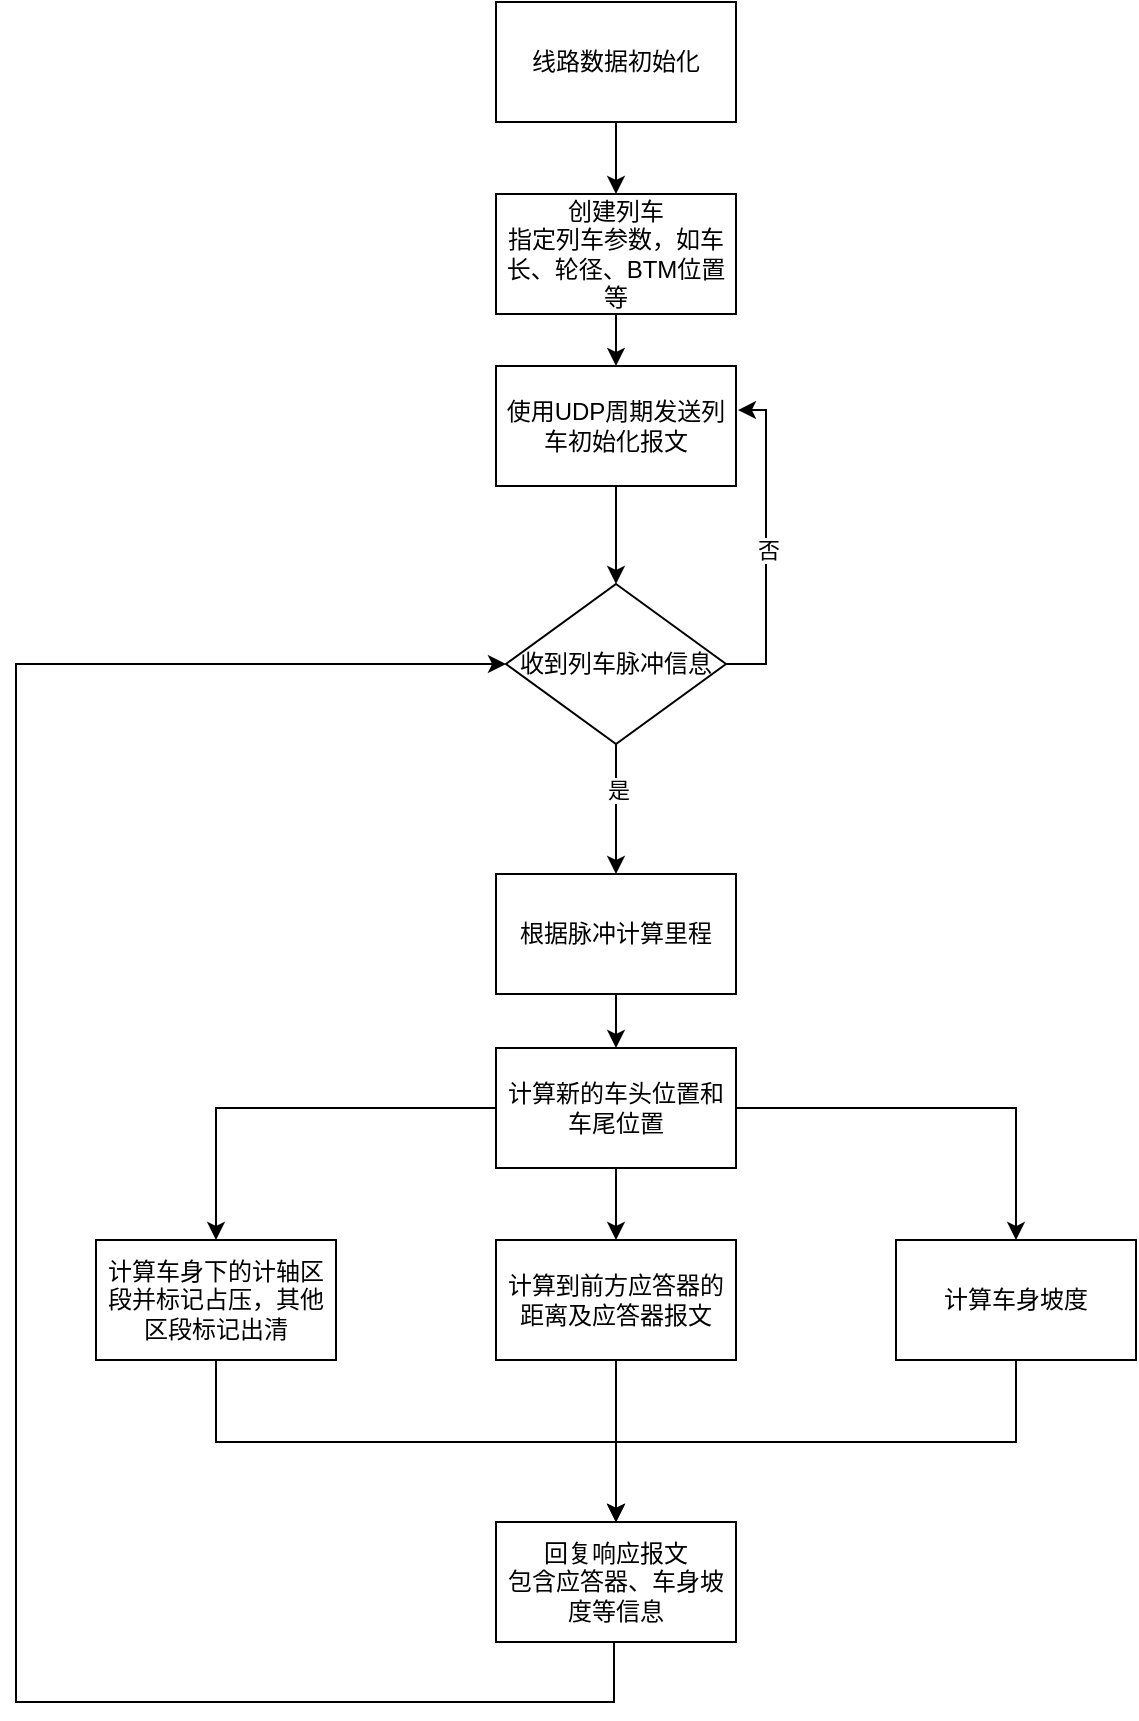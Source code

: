 <mxfile version="24.4.13" type="github">
  <diagram id="C5RBs43oDa-KdzZeNtuy" name="Page-1">
    <mxGraphModel dx="1666" dy="738" grid="1" gridSize="10" guides="1" tooltips="1" connect="1" arrows="1" fold="1" page="1" pageScale="1" pageWidth="827" pageHeight="1169" math="0" shadow="0">
      <root>
        <mxCell id="WIyWlLk6GJQsqaUBKTNV-0" />
        <mxCell id="WIyWlLk6GJQsqaUBKTNV-1" parent="WIyWlLk6GJQsqaUBKTNV-0" />
        <mxCell id="nk7zVUFKT3fN3DxJR3ND-2" value="" style="edgeStyle=orthogonalEdgeStyle;rounded=0;orthogonalLoop=1;jettySize=auto;html=1;" edge="1" parent="WIyWlLk6GJQsqaUBKTNV-1" source="nk7zVUFKT3fN3DxJR3ND-0" target="nk7zVUFKT3fN3DxJR3ND-1">
          <mxGeometry relative="1" as="geometry" />
        </mxCell>
        <mxCell id="nk7zVUFKT3fN3DxJR3ND-0" value="线路数据初始化" style="rounded=0;whiteSpace=wrap;html=1;" vertex="1" parent="WIyWlLk6GJQsqaUBKTNV-1">
          <mxGeometry x="360" y="80" width="120" height="60" as="geometry" />
        </mxCell>
        <mxCell id="nk7zVUFKT3fN3DxJR3ND-4" value="" style="edgeStyle=orthogonalEdgeStyle;rounded=0;orthogonalLoop=1;jettySize=auto;html=1;" edge="1" parent="WIyWlLk6GJQsqaUBKTNV-1" source="nk7zVUFKT3fN3DxJR3ND-1" target="nk7zVUFKT3fN3DxJR3ND-3">
          <mxGeometry relative="1" as="geometry" />
        </mxCell>
        <mxCell id="nk7zVUFKT3fN3DxJR3ND-1" value="创建列车&lt;div&gt;指定列车参数，如车长、轮径、BTM位置等&lt;/div&gt;" style="rounded=0;whiteSpace=wrap;html=1;" vertex="1" parent="WIyWlLk6GJQsqaUBKTNV-1">
          <mxGeometry x="360" y="176" width="120" height="60" as="geometry" />
        </mxCell>
        <mxCell id="nk7zVUFKT3fN3DxJR3ND-6" value="" style="edgeStyle=orthogonalEdgeStyle;rounded=0;orthogonalLoop=1;jettySize=auto;html=1;" edge="1" parent="WIyWlLk6GJQsqaUBKTNV-1" source="nk7zVUFKT3fN3DxJR3ND-3" target="nk7zVUFKT3fN3DxJR3ND-5">
          <mxGeometry relative="1" as="geometry" />
        </mxCell>
        <mxCell id="nk7zVUFKT3fN3DxJR3ND-3" value="使用UDP周期发送列车初始化报文" style="whiteSpace=wrap;html=1;rounded=0;" vertex="1" parent="WIyWlLk6GJQsqaUBKTNV-1">
          <mxGeometry x="360" y="262" width="120" height="60" as="geometry" />
        </mxCell>
        <mxCell id="nk7zVUFKT3fN3DxJR3ND-8" value="" style="edgeStyle=orthogonalEdgeStyle;rounded=0;orthogonalLoop=1;jettySize=auto;html=1;" edge="1" parent="WIyWlLk6GJQsqaUBKTNV-1" source="nk7zVUFKT3fN3DxJR3ND-5" target="nk7zVUFKT3fN3DxJR3ND-7">
          <mxGeometry relative="1" as="geometry" />
        </mxCell>
        <mxCell id="nk7zVUFKT3fN3DxJR3ND-11" value="是" style="edgeLabel;html=1;align=center;verticalAlign=middle;resizable=0;points=[];" vertex="1" connectable="0" parent="nk7zVUFKT3fN3DxJR3ND-8">
          <mxGeometry x="-0.289" y="1" relative="1" as="geometry">
            <mxPoint as="offset" />
          </mxGeometry>
        </mxCell>
        <mxCell id="nk7zVUFKT3fN3DxJR3ND-5" value="收到列车脉冲信息" style="rhombus;whiteSpace=wrap;html=1;rounded=0;" vertex="1" parent="WIyWlLk6GJQsqaUBKTNV-1">
          <mxGeometry x="365" y="371" width="110" height="80" as="geometry" />
        </mxCell>
        <mxCell id="nk7zVUFKT3fN3DxJR3ND-13" value="" style="edgeStyle=orthogonalEdgeStyle;rounded=0;orthogonalLoop=1;jettySize=auto;html=1;" edge="1" parent="WIyWlLk6GJQsqaUBKTNV-1" source="nk7zVUFKT3fN3DxJR3ND-7" target="nk7zVUFKT3fN3DxJR3ND-12">
          <mxGeometry relative="1" as="geometry" />
        </mxCell>
        <mxCell id="nk7zVUFKT3fN3DxJR3ND-7" value="根据脉冲计算里程" style="whiteSpace=wrap;html=1;rounded=0;" vertex="1" parent="WIyWlLk6GJQsqaUBKTNV-1">
          <mxGeometry x="360" y="516" width="120" height="60" as="geometry" />
        </mxCell>
        <mxCell id="nk7zVUFKT3fN3DxJR3ND-15" value="" style="edgeStyle=orthogonalEdgeStyle;rounded=0;orthogonalLoop=1;jettySize=auto;html=1;" edge="1" parent="WIyWlLk6GJQsqaUBKTNV-1" source="nk7zVUFKT3fN3DxJR3ND-12" target="nk7zVUFKT3fN3DxJR3ND-14">
          <mxGeometry relative="1" as="geometry" />
        </mxCell>
        <mxCell id="nk7zVUFKT3fN3DxJR3ND-25" style="edgeStyle=orthogonalEdgeStyle;rounded=0;orthogonalLoop=1;jettySize=auto;html=1;" edge="1" parent="WIyWlLk6GJQsqaUBKTNV-1" source="nk7zVUFKT3fN3DxJR3ND-12" target="nk7zVUFKT3fN3DxJR3ND-16">
          <mxGeometry relative="1" as="geometry" />
        </mxCell>
        <mxCell id="nk7zVUFKT3fN3DxJR3ND-26" style="edgeStyle=orthogonalEdgeStyle;rounded=0;orthogonalLoop=1;jettySize=auto;html=1;entryX=0.5;entryY=0;entryDx=0;entryDy=0;" edge="1" parent="WIyWlLk6GJQsqaUBKTNV-1" source="nk7zVUFKT3fN3DxJR3ND-12" target="nk7zVUFKT3fN3DxJR3ND-18">
          <mxGeometry relative="1" as="geometry" />
        </mxCell>
        <mxCell id="nk7zVUFKT3fN3DxJR3ND-12" value="计算新的车头位置和车尾位置" style="whiteSpace=wrap;html=1;rounded=0;" vertex="1" parent="WIyWlLk6GJQsqaUBKTNV-1">
          <mxGeometry x="360" y="603" width="120" height="60" as="geometry" />
        </mxCell>
        <mxCell id="nk7zVUFKT3fN3DxJR3ND-27" style="edgeStyle=orthogonalEdgeStyle;rounded=0;orthogonalLoop=1;jettySize=auto;html=1;entryX=0.5;entryY=0;entryDx=0;entryDy=0;" edge="1" parent="WIyWlLk6GJQsqaUBKTNV-1" source="nk7zVUFKT3fN3DxJR3ND-14" target="nk7zVUFKT3fN3DxJR3ND-20">
          <mxGeometry relative="1" as="geometry">
            <Array as="points">
              <mxPoint x="220" y="800" />
              <mxPoint x="420" y="800" />
            </Array>
          </mxGeometry>
        </mxCell>
        <mxCell id="nk7zVUFKT3fN3DxJR3ND-14" value="计算车身下的计轴区段并标记占压，其他区段标记出清" style="whiteSpace=wrap;html=1;rounded=0;" vertex="1" parent="WIyWlLk6GJQsqaUBKTNV-1">
          <mxGeometry x="160" y="699" width="120" height="60" as="geometry" />
        </mxCell>
        <mxCell id="nk7zVUFKT3fN3DxJR3ND-28" style="edgeStyle=orthogonalEdgeStyle;rounded=0;orthogonalLoop=1;jettySize=auto;html=1;entryX=0.5;entryY=0;entryDx=0;entryDy=0;" edge="1" parent="WIyWlLk6GJQsqaUBKTNV-1" source="nk7zVUFKT3fN3DxJR3ND-16" target="nk7zVUFKT3fN3DxJR3ND-20">
          <mxGeometry relative="1" as="geometry" />
        </mxCell>
        <mxCell id="nk7zVUFKT3fN3DxJR3ND-16" value="计算到前方应答器的距离及应答器报文" style="whiteSpace=wrap;html=1;rounded=0;" vertex="1" parent="WIyWlLk6GJQsqaUBKTNV-1">
          <mxGeometry x="360" y="699" width="120" height="60" as="geometry" />
        </mxCell>
        <mxCell id="nk7zVUFKT3fN3DxJR3ND-29" style="edgeStyle=orthogonalEdgeStyle;rounded=0;orthogonalLoop=1;jettySize=auto;html=1;entryX=0.5;entryY=0;entryDx=0;entryDy=0;" edge="1" parent="WIyWlLk6GJQsqaUBKTNV-1" source="nk7zVUFKT3fN3DxJR3ND-18" target="nk7zVUFKT3fN3DxJR3ND-20">
          <mxGeometry relative="1" as="geometry">
            <Array as="points">
              <mxPoint x="620" y="800" />
              <mxPoint x="420" y="800" />
            </Array>
          </mxGeometry>
        </mxCell>
        <mxCell id="nk7zVUFKT3fN3DxJR3ND-18" value="计算车身坡度" style="whiteSpace=wrap;html=1;rounded=0;" vertex="1" parent="WIyWlLk6GJQsqaUBKTNV-1">
          <mxGeometry x="560" y="699" width="120" height="60" as="geometry" />
        </mxCell>
        <mxCell id="nk7zVUFKT3fN3DxJR3ND-22" style="edgeStyle=orthogonalEdgeStyle;rounded=0;orthogonalLoop=1;jettySize=auto;html=1;entryX=0;entryY=0.5;entryDx=0;entryDy=0;" edge="1" parent="WIyWlLk6GJQsqaUBKTNV-1" source="nk7zVUFKT3fN3DxJR3ND-20" target="nk7zVUFKT3fN3DxJR3ND-5">
          <mxGeometry relative="1" as="geometry">
            <Array as="points">
              <mxPoint x="419" y="930" />
              <mxPoint x="120" y="930" />
              <mxPoint x="120" y="411" />
            </Array>
          </mxGeometry>
        </mxCell>
        <mxCell id="nk7zVUFKT3fN3DxJR3ND-20" value="回复响应报文&lt;div&gt;包含应答器、车身坡度等信息&lt;/div&gt;" style="whiteSpace=wrap;html=1;rounded=0;" vertex="1" parent="WIyWlLk6GJQsqaUBKTNV-1">
          <mxGeometry x="360" y="840" width="120" height="60" as="geometry" />
        </mxCell>
        <mxCell id="nk7zVUFKT3fN3DxJR3ND-23" style="edgeStyle=orthogonalEdgeStyle;rounded=0;orthogonalLoop=1;jettySize=auto;html=1;entryX=1.008;entryY=0.367;entryDx=0;entryDy=0;entryPerimeter=0;exitX=1;exitY=0.5;exitDx=0;exitDy=0;" edge="1" parent="WIyWlLk6GJQsqaUBKTNV-1" source="nk7zVUFKT3fN3DxJR3ND-5" target="nk7zVUFKT3fN3DxJR3ND-3">
          <mxGeometry relative="1" as="geometry" />
        </mxCell>
        <mxCell id="nk7zVUFKT3fN3DxJR3ND-24" value="否" style="edgeLabel;html=1;align=center;verticalAlign=middle;resizable=0;points=[];" vertex="1" connectable="0" parent="nk7zVUFKT3fN3DxJR3ND-23">
          <mxGeometry x="-0.044" y="-1" relative="1" as="geometry">
            <mxPoint as="offset" />
          </mxGeometry>
        </mxCell>
      </root>
    </mxGraphModel>
  </diagram>
</mxfile>
